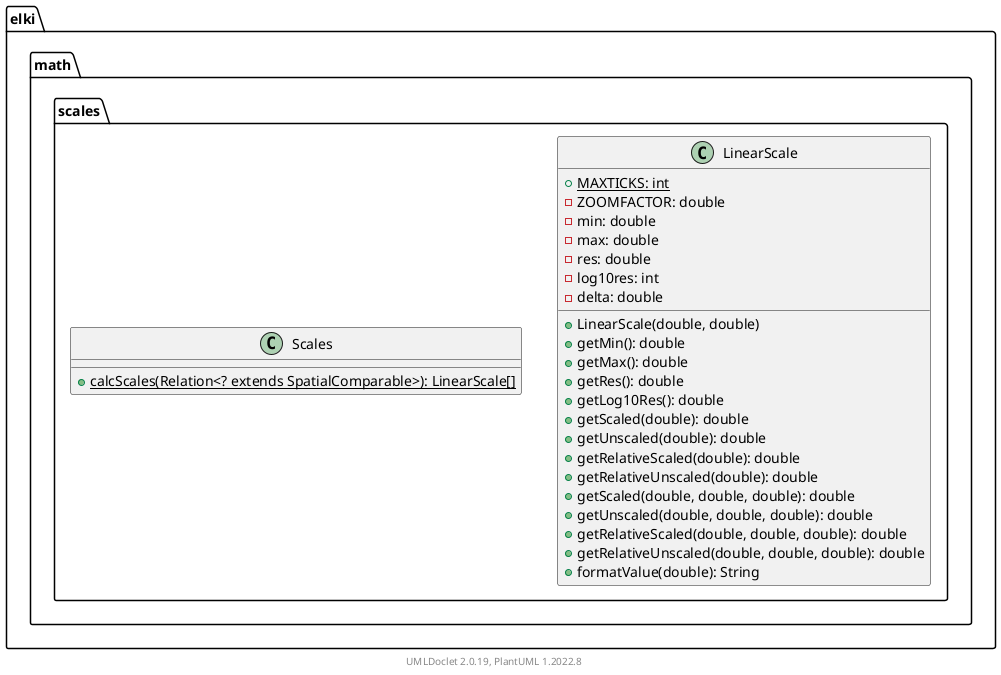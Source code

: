 @startuml
    remove .*\.(Instance|Par|Parameterizer|Factory)$
    namespace elki.math.scales {

        class LinearScale [[LinearScale.html]] {
            {static} +MAXTICKS: int
            -ZOOMFACTOR: double
            -min: double
            -max: double
            -res: double
            -log10res: int
            -delta: double
            +LinearScale(double, double)
            +getMin(): double
            +getMax(): double
            +getRes(): double
            +getLog10Res(): double
            +getScaled(double): double
            +getUnscaled(double): double
            +getRelativeScaled(double): double
            +getRelativeUnscaled(double): double
            +getScaled(double, double, double): double
            +getUnscaled(double, double, double): double
            +getRelativeScaled(double, double, double): double
            +getRelativeUnscaled(double, double, double): double
            +formatValue(double): String
        }

        class Scales [[Scales.html]] {
            {static} +calcScales(Relation<? extends SpatialComparable>): LinearScale[]
        }

    }

    center footer UMLDoclet 2.0.19, PlantUML 1.2022.8
@enduml
